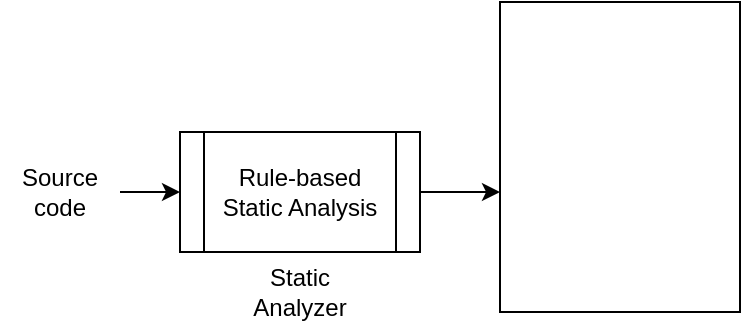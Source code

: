 <mxfile version="24.8.6">
  <diagram name="Page-1" id="y0H40Oh3innlOPrR5ygs">
    <mxGraphModel dx="3354" dy="1866" grid="1" gridSize="10" guides="1" tooltips="1" connect="1" arrows="1" fold="1" page="1" pageScale="1" pageWidth="850" pageHeight="1100" math="0" shadow="0">
      <root>
        <mxCell id="0" />
        <mxCell id="1" parent="0" />
        <mxCell id="B9kB0P4rVnRELkBnnrFR-3" value="" style="edgeStyle=orthogonalEdgeStyle;rounded=0;orthogonalLoop=1;jettySize=auto;html=1;" edge="1" parent="1" source="B9kB0P4rVnRELkBnnrFR-1" target="B9kB0P4rVnRELkBnnrFR-2">
          <mxGeometry relative="1" as="geometry" />
        </mxCell>
        <mxCell id="B9kB0P4rVnRELkBnnrFR-1" value="Source code" style="text;html=1;align=center;verticalAlign=middle;whiteSpace=wrap;rounded=0;" vertex="1" parent="1">
          <mxGeometry x="10" y="440" width="60" height="30" as="geometry" />
        </mxCell>
        <mxCell id="B9kB0P4rVnRELkBnnrFR-6" value="" style="edgeStyle=orthogonalEdgeStyle;rounded=0;orthogonalLoop=1;jettySize=auto;html=1;" edge="1" parent="1" source="B9kB0P4rVnRELkBnnrFR-2" target="B9kB0P4rVnRELkBnnrFR-5">
          <mxGeometry relative="1" as="geometry">
            <Array as="points">
              <mxPoint x="280" y="455" />
              <mxPoint x="280" y="440" />
            </Array>
          </mxGeometry>
        </mxCell>
        <mxCell id="B9kB0P4rVnRELkBnnrFR-2" value="Rule-based Static Analysis" style="shape=process;whiteSpace=wrap;html=1;backgroundOutline=1;" vertex="1" parent="1">
          <mxGeometry x="100" y="425" width="120" height="60" as="geometry" />
        </mxCell>
        <mxCell id="B9kB0P4rVnRELkBnnrFR-4" value="Static Analyzer" style="text;html=1;align=center;verticalAlign=middle;whiteSpace=wrap;rounded=0;" vertex="1" parent="1">
          <mxGeometry x="130" y="490" width="60" height="30" as="geometry" />
        </mxCell>
        <mxCell id="B9kB0P4rVnRELkBnnrFR-5" value="" style="whiteSpace=wrap;html=1;" vertex="1" parent="1">
          <mxGeometry x="260" y="360" width="120" height="155" as="geometry" />
        </mxCell>
      </root>
    </mxGraphModel>
  </diagram>
</mxfile>
